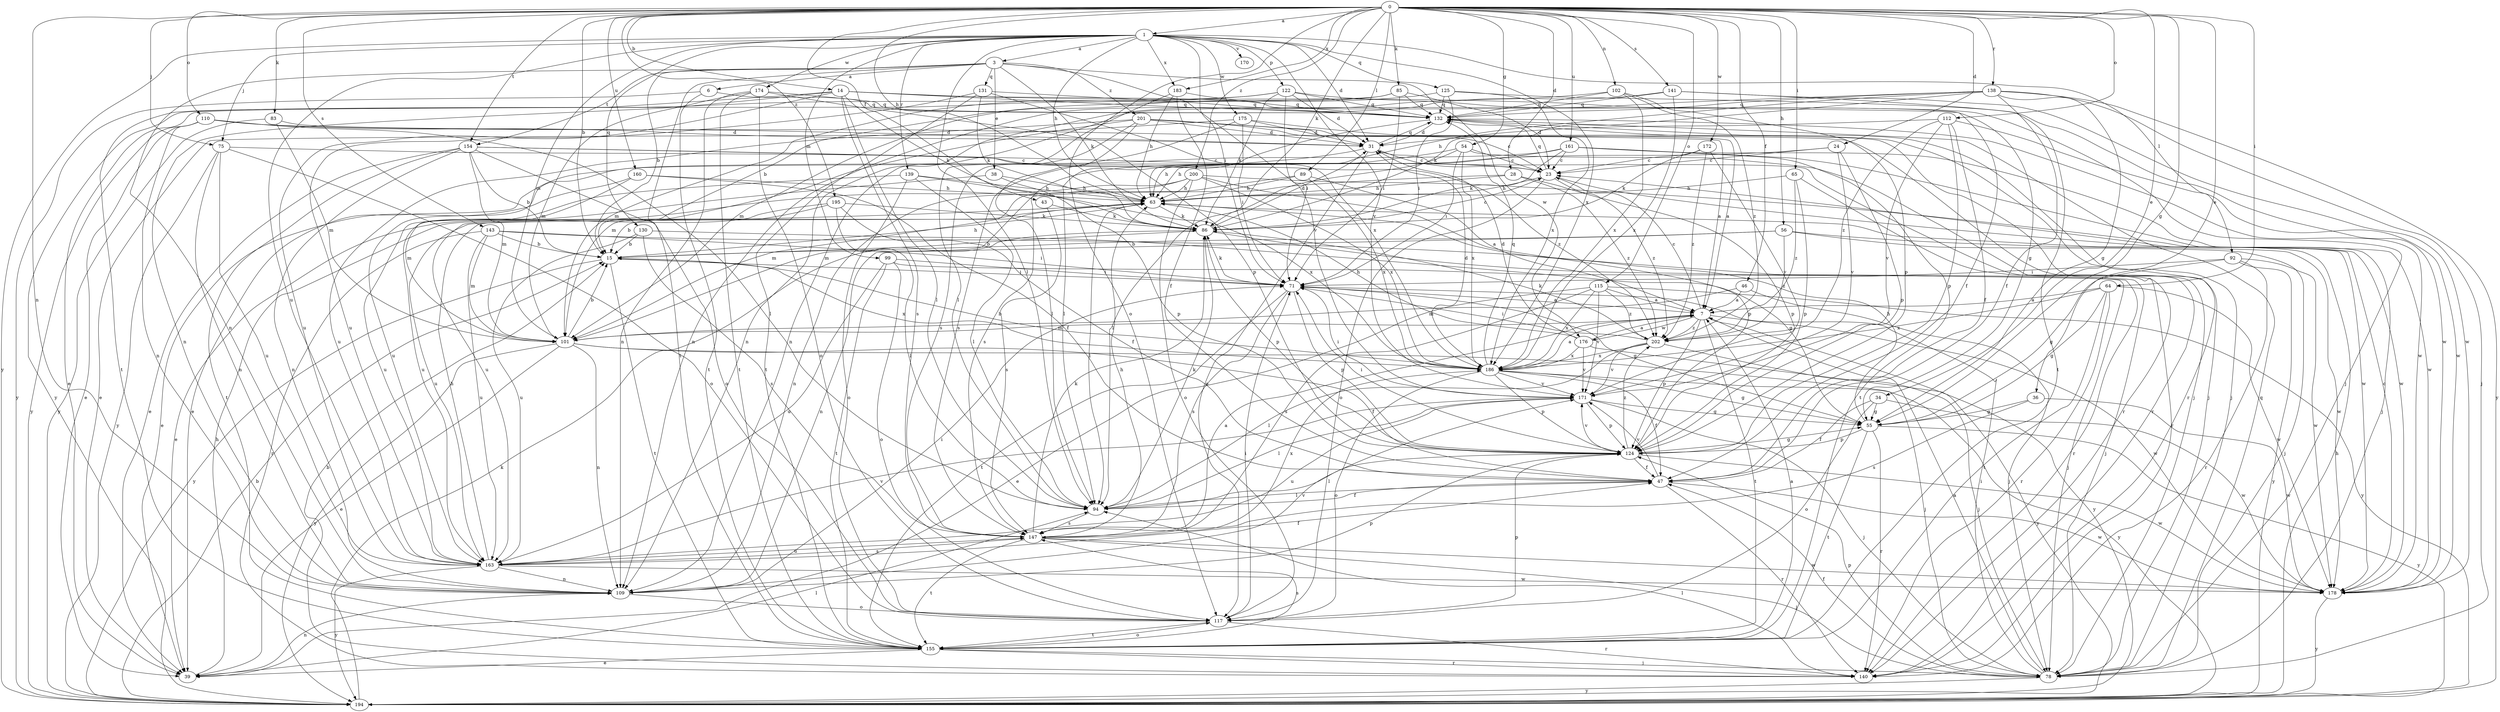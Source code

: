 strict digraph  {
0;
1;
3;
6;
7;
14;
15;
23;
24;
28;
31;
34;
36;
38;
39;
43;
46;
47;
54;
55;
56;
63;
64;
65;
71;
75;
78;
83;
85;
86;
89;
92;
94;
99;
101;
102;
109;
110;
112;
115;
117;
122;
124;
125;
130;
131;
132;
138;
139;
140;
141;
143;
147;
154;
155;
160;
161;
163;
170;
171;
172;
174;
175;
176;
178;
183;
186;
194;
195;
200;
201;
202;
0 -> 1  [label=a];
0 -> 14  [label=b];
0 -> 15  [label=b];
0 -> 24  [label=d];
0 -> 28  [label=d];
0 -> 34  [label=e];
0 -> 36  [label=e];
0 -> 43  [label=f];
0 -> 46  [label=f];
0 -> 54  [label=g];
0 -> 55  [label=g];
0 -> 56  [label=h];
0 -> 63  [label=h];
0 -> 64  [label=i];
0 -> 65  [label=i];
0 -> 75  [label=j];
0 -> 83  [label=k];
0 -> 85  [label=k];
0 -> 86  [label=k];
0 -> 89  [label=l];
0 -> 102  [label=n];
0 -> 109  [label=n];
0 -> 110  [label=o];
0 -> 112  [label=o];
0 -> 115  [label=o];
0 -> 117  [label=o];
0 -> 138  [label=r];
0 -> 141  [label=s];
0 -> 143  [label=s];
0 -> 154  [label=t];
0 -> 160  [label=u];
0 -> 161  [label=u];
0 -> 172  [label=w];
0 -> 183  [label=x];
0 -> 195  [label=z];
0 -> 200  [label=z];
1 -> 3  [label=a];
1 -> 31  [label=d];
1 -> 63  [label=h];
1 -> 71  [label=i];
1 -> 75  [label=j];
1 -> 92  [label=l];
1 -> 94  [label=l];
1 -> 99  [label=m];
1 -> 101  [label=m];
1 -> 122  [label=p];
1 -> 125  [label=q];
1 -> 130  [label=q];
1 -> 139  [label=r];
1 -> 163  [label=u];
1 -> 170  [label=v];
1 -> 171  [label=v];
1 -> 174  [label=w];
1 -> 175  [label=w];
1 -> 183  [label=x];
1 -> 186  [label=x];
1 -> 194  [label=y];
3 -> 6  [label=a];
3 -> 15  [label=b];
3 -> 38  [label=e];
3 -> 86  [label=k];
3 -> 109  [label=n];
3 -> 131  [label=q];
3 -> 154  [label=t];
3 -> 155  [label=t];
3 -> 171  [label=v];
3 -> 176  [label=w];
3 -> 201  [label=z];
6 -> 132  [label=q];
6 -> 155  [label=t];
6 -> 194  [label=y];
7 -> 23  [label=c];
7 -> 101  [label=m];
7 -> 124  [label=p];
7 -> 155  [label=t];
7 -> 176  [label=w];
7 -> 178  [label=w];
7 -> 194  [label=y];
7 -> 202  [label=z];
14 -> 55  [label=g];
14 -> 78  [label=j];
14 -> 86  [label=k];
14 -> 94  [label=l];
14 -> 109  [label=n];
14 -> 132  [label=q];
14 -> 147  [label=s];
14 -> 155  [label=t];
14 -> 163  [label=u];
15 -> 63  [label=h];
15 -> 71  [label=i];
15 -> 155  [label=t];
15 -> 186  [label=x];
15 -> 194  [label=y];
23 -> 63  [label=h];
23 -> 117  [label=o];
23 -> 132  [label=q];
23 -> 178  [label=w];
23 -> 202  [label=z];
24 -> 23  [label=c];
24 -> 39  [label=e];
24 -> 124  [label=p];
24 -> 171  [label=v];
28 -> 63  [label=h];
28 -> 101  [label=m];
28 -> 124  [label=p];
28 -> 202  [label=z];
31 -> 23  [label=c];
31 -> 117  [label=o];
31 -> 132  [label=q];
31 -> 140  [label=r];
31 -> 147  [label=s];
34 -> 47  [label=f];
34 -> 55  [label=g];
34 -> 117  [label=o];
34 -> 178  [label=w];
36 -> 55  [label=g];
36 -> 147  [label=s];
36 -> 178  [label=w];
38 -> 63  [label=h];
38 -> 124  [label=p];
38 -> 163  [label=u];
39 -> 63  [label=h];
39 -> 94  [label=l];
39 -> 109  [label=n];
43 -> 86  [label=k];
43 -> 147  [label=s];
46 -> 7  [label=a];
46 -> 78  [label=j];
46 -> 101  [label=m];
47 -> 94  [label=l];
47 -> 140  [label=r];
47 -> 171  [label=v];
47 -> 178  [label=w];
54 -> 23  [label=c];
54 -> 63  [label=h];
54 -> 71  [label=i];
54 -> 94  [label=l];
54 -> 140  [label=r];
54 -> 186  [label=x];
55 -> 63  [label=h];
55 -> 124  [label=p];
55 -> 140  [label=r];
55 -> 155  [label=t];
55 -> 194  [label=y];
56 -> 15  [label=b];
56 -> 78  [label=j];
56 -> 109  [label=n];
56 -> 178  [label=w];
56 -> 202  [label=z];
63 -> 86  [label=k];
63 -> 94  [label=l];
63 -> 163  [label=u];
64 -> 7  [label=a];
64 -> 55  [label=g];
64 -> 140  [label=r];
64 -> 155  [label=t];
64 -> 178  [label=w];
64 -> 186  [label=x];
65 -> 63  [label=h];
65 -> 124  [label=p];
65 -> 140  [label=r];
65 -> 202  [label=z];
71 -> 7  [label=a];
71 -> 55  [label=g];
71 -> 86  [label=k];
71 -> 124  [label=p];
71 -> 147  [label=s];
71 -> 155  [label=t];
75 -> 23  [label=c];
75 -> 109  [label=n];
75 -> 117  [label=o];
75 -> 163  [label=u];
75 -> 194  [label=y];
78 -> 7  [label=a];
78 -> 47  [label=f];
78 -> 71  [label=i];
78 -> 124  [label=p];
78 -> 132  [label=q];
78 -> 194  [label=y];
83 -> 31  [label=d];
83 -> 101  [label=m];
83 -> 194  [label=y];
85 -> 15  [label=b];
85 -> 23  [label=c];
85 -> 39  [label=e];
85 -> 71  [label=i];
85 -> 132  [label=q];
86 -> 15  [label=b];
86 -> 23  [label=c];
86 -> 31  [label=d];
86 -> 124  [label=p];
86 -> 140  [label=r];
89 -> 7  [label=a];
89 -> 63  [label=h];
89 -> 101  [label=m];
89 -> 186  [label=x];
92 -> 55  [label=g];
92 -> 71  [label=i];
92 -> 140  [label=r];
92 -> 178  [label=w];
92 -> 194  [label=y];
94 -> 47  [label=f];
94 -> 86  [label=k];
94 -> 147  [label=s];
99 -> 71  [label=i];
99 -> 78  [label=j];
99 -> 117  [label=o];
99 -> 155  [label=t];
99 -> 163  [label=u];
101 -> 15  [label=b];
101 -> 39  [label=e];
101 -> 47  [label=f];
101 -> 78  [label=j];
101 -> 109  [label=n];
101 -> 194  [label=y];
102 -> 109  [label=n];
102 -> 124  [label=p];
102 -> 132  [label=q];
102 -> 186  [label=x];
102 -> 202  [label=z];
109 -> 71  [label=i];
109 -> 117  [label=o];
109 -> 124  [label=p];
109 -> 171  [label=v];
110 -> 7  [label=a];
110 -> 31  [label=d];
110 -> 39  [label=e];
110 -> 94  [label=l];
110 -> 109  [label=n];
110 -> 194  [label=y];
112 -> 31  [label=d];
112 -> 47  [label=f];
112 -> 124  [label=p];
112 -> 171  [label=v];
112 -> 178  [label=w];
112 -> 202  [label=z];
115 -> 7  [label=a];
115 -> 39  [label=e];
115 -> 147  [label=s];
115 -> 171  [label=v];
115 -> 186  [label=x];
115 -> 194  [label=y];
115 -> 202  [label=z];
117 -> 71  [label=i];
117 -> 124  [label=p];
117 -> 140  [label=r];
117 -> 155  [label=t];
122 -> 31  [label=d];
122 -> 47  [label=f];
122 -> 71  [label=i];
122 -> 86  [label=k];
122 -> 101  [label=m];
122 -> 132  [label=q];
122 -> 194  [label=y];
124 -> 47  [label=f];
124 -> 55  [label=g];
124 -> 71  [label=i];
124 -> 94  [label=l];
124 -> 171  [label=v];
124 -> 178  [label=w];
124 -> 202  [label=z];
125 -> 71  [label=i];
125 -> 101  [label=m];
125 -> 132  [label=q];
125 -> 178  [label=w];
125 -> 186  [label=x];
130 -> 15  [label=b];
130 -> 55  [label=g];
130 -> 147  [label=s];
130 -> 163  [label=u];
131 -> 86  [label=k];
131 -> 132  [label=q];
131 -> 155  [label=t];
131 -> 163  [label=u];
131 -> 186  [label=x];
132 -> 31  [label=d];
132 -> 78  [label=j];
132 -> 94  [label=l];
132 -> 140  [label=r];
132 -> 178  [label=w];
138 -> 47  [label=f];
138 -> 55  [label=g];
138 -> 63  [label=h];
138 -> 78  [label=j];
138 -> 86  [label=k];
138 -> 109  [label=n];
138 -> 132  [label=q];
138 -> 194  [label=y];
139 -> 63  [label=h];
139 -> 94  [label=l];
139 -> 117  [label=o];
139 -> 163  [label=u];
139 -> 186  [label=x];
140 -> 15  [label=b];
140 -> 94  [label=l];
141 -> 109  [label=n];
141 -> 132  [label=q];
141 -> 155  [label=t];
141 -> 178  [label=w];
141 -> 186  [label=x];
143 -> 15  [label=b];
143 -> 71  [label=i];
143 -> 78  [label=j];
143 -> 101  [label=m];
143 -> 140  [label=r];
143 -> 163  [label=u];
147 -> 7  [label=a];
147 -> 63  [label=h];
147 -> 78  [label=j];
147 -> 86  [label=k];
147 -> 155  [label=t];
147 -> 163  [label=u];
147 -> 178  [label=w];
147 -> 186  [label=x];
154 -> 15  [label=b];
154 -> 23  [label=c];
154 -> 39  [label=e];
154 -> 101  [label=m];
154 -> 109  [label=n];
154 -> 117  [label=o];
154 -> 155  [label=t];
154 -> 202  [label=z];
155 -> 7  [label=a];
155 -> 39  [label=e];
155 -> 78  [label=j];
155 -> 117  [label=o];
155 -> 140  [label=r];
155 -> 147  [label=s];
160 -> 39  [label=e];
160 -> 47  [label=f];
160 -> 63  [label=h];
160 -> 101  [label=m];
161 -> 23  [label=c];
161 -> 63  [label=h];
161 -> 78  [label=j];
161 -> 86  [label=k];
161 -> 155  [label=t];
161 -> 163  [label=u];
161 -> 178  [label=w];
163 -> 47  [label=f];
163 -> 63  [label=h];
163 -> 109  [label=n];
163 -> 147  [label=s];
163 -> 171  [label=v];
163 -> 178  [label=w];
163 -> 194  [label=y];
171 -> 55  [label=g];
171 -> 71  [label=i];
171 -> 78  [label=j];
171 -> 94  [label=l];
171 -> 124  [label=p];
171 -> 163  [label=u];
172 -> 23  [label=c];
172 -> 86  [label=k];
172 -> 171  [label=v];
172 -> 202  [label=z];
174 -> 101  [label=m];
174 -> 109  [label=n];
174 -> 117  [label=o];
174 -> 124  [label=p];
174 -> 132  [label=q];
174 -> 155  [label=t];
175 -> 31  [label=d];
175 -> 39  [label=e];
175 -> 71  [label=i];
175 -> 78  [label=j];
175 -> 147  [label=s];
176 -> 7  [label=a];
176 -> 31  [label=d];
176 -> 63  [label=h];
176 -> 171  [label=v];
176 -> 186  [label=x];
176 -> 194  [label=y];
178 -> 23  [label=c];
178 -> 194  [label=y];
183 -> 47  [label=f];
183 -> 63  [label=h];
183 -> 94  [label=l];
183 -> 132  [label=q];
186 -> 7  [label=a];
186 -> 15  [label=b];
186 -> 31  [label=d];
186 -> 47  [label=f];
186 -> 55  [label=g];
186 -> 117  [label=o];
186 -> 124  [label=p];
186 -> 132  [label=q];
186 -> 171  [label=v];
186 -> 194  [label=y];
194 -> 15  [label=b];
194 -> 63  [label=h];
194 -> 86  [label=k];
195 -> 15  [label=b];
195 -> 39  [label=e];
195 -> 47  [label=f];
195 -> 86  [label=k];
195 -> 94  [label=l];
200 -> 63  [label=h];
200 -> 109  [label=n];
200 -> 117  [label=o];
200 -> 124  [label=p];
200 -> 163  [label=u];
200 -> 178  [label=w];
200 -> 186  [label=x];
201 -> 7  [label=a];
201 -> 23  [label=c];
201 -> 31  [label=d];
201 -> 78  [label=j];
201 -> 94  [label=l];
201 -> 101  [label=m];
201 -> 147  [label=s];
201 -> 163  [label=u];
202 -> 71  [label=i];
202 -> 78  [label=j];
202 -> 86  [label=k];
202 -> 94  [label=l];
202 -> 171  [label=v];
202 -> 186  [label=x];
}
